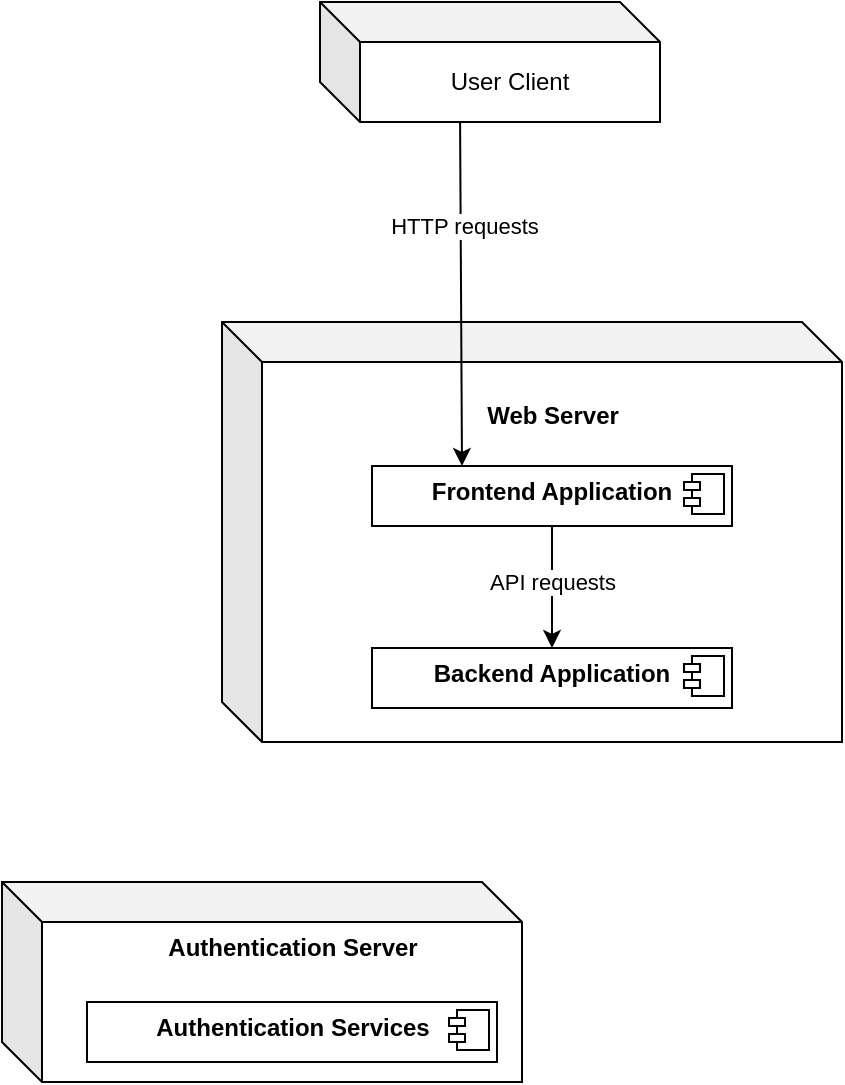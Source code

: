 <mxfile version="24.2.3" type="github">
  <diagram name="Page-1" id="7GjyKombugUrdLAPZWnC">
    <mxGraphModel dx="1050" dy="522" grid="1" gridSize="10" guides="1" tooltips="1" connect="1" arrows="1" fold="1" page="1" pageScale="1" pageWidth="827" pageHeight="1169" math="0" shadow="0">
      <root>
        <mxCell id="0" />
        <mxCell id="1" parent="0" />
        <mxCell id="vF8SnpDKUyDqhvCgtFhL-1" value="User Client" style="shape=cube;whiteSpace=wrap;html=1;boundedLbl=1;backgroundOutline=1;darkOpacity=0.05;darkOpacity2=0.1;" vertex="1" parent="1">
          <mxGeometry x="319" y="40" width="170" height="60" as="geometry" />
        </mxCell>
        <mxCell id="vF8SnpDKUyDqhvCgtFhL-2" value="" style="shape=cube;whiteSpace=wrap;html=1;boundedLbl=1;backgroundOutline=1;darkOpacity=0.05;darkOpacity2=0.1;" vertex="1" parent="1">
          <mxGeometry x="270" y="200" width="310" height="210" as="geometry" />
        </mxCell>
        <mxCell id="vF8SnpDKUyDqhvCgtFhL-12" style="edgeStyle=orthogonalEdgeStyle;rounded=0;orthogonalLoop=1;jettySize=auto;html=1;exitX=0.5;exitY=1;exitDx=0;exitDy=0;entryX=0.5;entryY=0;entryDx=0;entryDy=0;" edge="1" parent="1" source="vF8SnpDKUyDqhvCgtFhL-3" target="vF8SnpDKUyDqhvCgtFhL-5">
          <mxGeometry relative="1" as="geometry" />
        </mxCell>
        <mxCell id="vF8SnpDKUyDqhvCgtFhL-13" value="API requests" style="edgeLabel;html=1;align=center;verticalAlign=middle;resizable=0;points=[];" vertex="1" connectable="0" parent="vF8SnpDKUyDqhvCgtFhL-12">
          <mxGeometry x="-0.076" relative="1" as="geometry">
            <mxPoint as="offset" />
          </mxGeometry>
        </mxCell>
        <mxCell id="vF8SnpDKUyDqhvCgtFhL-3" value="&lt;p style=&quot;margin:0px;margin-top:6px;text-align:center;&quot;&gt;&lt;b&gt;Frontend Application&lt;/b&gt;&lt;/p&gt;" style="align=left;overflow=fill;html=1;dropTarget=0;whiteSpace=wrap;" vertex="1" parent="1">
          <mxGeometry x="345" y="272" width="180" height="30" as="geometry" />
        </mxCell>
        <mxCell id="vF8SnpDKUyDqhvCgtFhL-4" value="" style="shape=component;jettyWidth=8;jettyHeight=4;" vertex="1" parent="vF8SnpDKUyDqhvCgtFhL-3">
          <mxGeometry x="1" width="20" height="20" relative="1" as="geometry">
            <mxPoint x="-24" y="4" as="offset" />
          </mxGeometry>
        </mxCell>
        <mxCell id="vF8SnpDKUyDqhvCgtFhL-5" value="&lt;p style=&quot;margin:0px;margin-top:6px;text-align:center;&quot;&gt;&lt;b&gt;Backend Application&lt;/b&gt;&lt;/p&gt;" style="align=left;overflow=fill;html=1;dropTarget=0;whiteSpace=wrap;" vertex="1" parent="1">
          <mxGeometry x="345" y="363" width="180" height="30" as="geometry" />
        </mxCell>
        <mxCell id="vF8SnpDKUyDqhvCgtFhL-6" value="" style="shape=component;jettyWidth=8;jettyHeight=4;" vertex="1" parent="vF8SnpDKUyDqhvCgtFhL-5">
          <mxGeometry x="1" width="20" height="20" relative="1" as="geometry">
            <mxPoint x="-24" y="4" as="offset" />
          </mxGeometry>
        </mxCell>
        <mxCell id="vF8SnpDKUyDqhvCgtFhL-8" value="Web Server" style="text;align=center;fontStyle=1;verticalAlign=middle;spacingLeft=3;spacingRight=3;strokeColor=none;rotatable=0;points=[[0,0.5],[1,0.5]];portConstraint=eastwest;html=1;" vertex="1" parent="1">
          <mxGeometry x="395" y="234" width="80" height="26" as="geometry" />
        </mxCell>
        <mxCell id="vF8SnpDKUyDqhvCgtFhL-10" value="" style="endArrow=classic;html=1;rounded=0;exitX=0.412;exitY=1;exitDx=0;exitDy=0;exitPerimeter=0;entryX=0.25;entryY=0;entryDx=0;entryDy=0;" edge="1" parent="1" source="vF8SnpDKUyDqhvCgtFhL-1" target="vF8SnpDKUyDqhvCgtFhL-3">
          <mxGeometry width="50" height="50" relative="1" as="geometry">
            <mxPoint x="390" y="300" as="sourcePoint" />
            <mxPoint x="440" y="250" as="targetPoint" />
          </mxGeometry>
        </mxCell>
        <mxCell id="vF8SnpDKUyDqhvCgtFhL-11" value="HTTP requests" style="edgeLabel;html=1;align=center;verticalAlign=middle;resizable=0;points=[];" vertex="1" connectable="0" parent="vF8SnpDKUyDqhvCgtFhL-10">
          <mxGeometry x="-0.401" y="1" relative="1" as="geometry">
            <mxPoint as="offset" />
          </mxGeometry>
        </mxCell>
        <mxCell id="vF8SnpDKUyDqhvCgtFhL-14" value="" style="shape=cube;whiteSpace=wrap;html=1;boundedLbl=1;backgroundOutline=1;darkOpacity=0.05;darkOpacity2=0.1;" vertex="1" parent="1">
          <mxGeometry x="160" y="480" width="260" height="100" as="geometry" />
        </mxCell>
        <mxCell id="vF8SnpDKUyDqhvCgtFhL-15" value="Authentication Server" style="text;align=center;fontStyle=1;verticalAlign=middle;spacingLeft=3;spacingRight=3;strokeColor=none;rotatable=0;points=[[0,0.5],[1,0.5]];portConstraint=eastwest;html=1;" vertex="1" parent="1">
          <mxGeometry x="265" y="500" width="80" height="26" as="geometry" />
        </mxCell>
        <mxCell id="vF8SnpDKUyDqhvCgtFhL-16" value="&lt;p style=&quot;text-align: center; margin: 6px 0px 0px;&quot;&gt;&lt;span style=&quot;font-weight: 700; text-wrap: nowrap;&quot;&gt;Authentication Services&lt;/span&gt;&lt;br&gt;&lt;/p&gt;" style="align=left;overflow=fill;html=1;dropTarget=0;whiteSpace=wrap;" vertex="1" parent="1">
          <mxGeometry x="202.5" y="540" width="205" height="30" as="geometry" />
        </mxCell>
        <mxCell id="vF8SnpDKUyDqhvCgtFhL-17" value="" style="shape=component;jettyWidth=8;jettyHeight=4;" vertex="1" parent="vF8SnpDKUyDqhvCgtFhL-16">
          <mxGeometry x="1" width="20" height="20" relative="1" as="geometry">
            <mxPoint x="-24" y="4" as="offset" />
          </mxGeometry>
        </mxCell>
      </root>
    </mxGraphModel>
  </diagram>
</mxfile>
